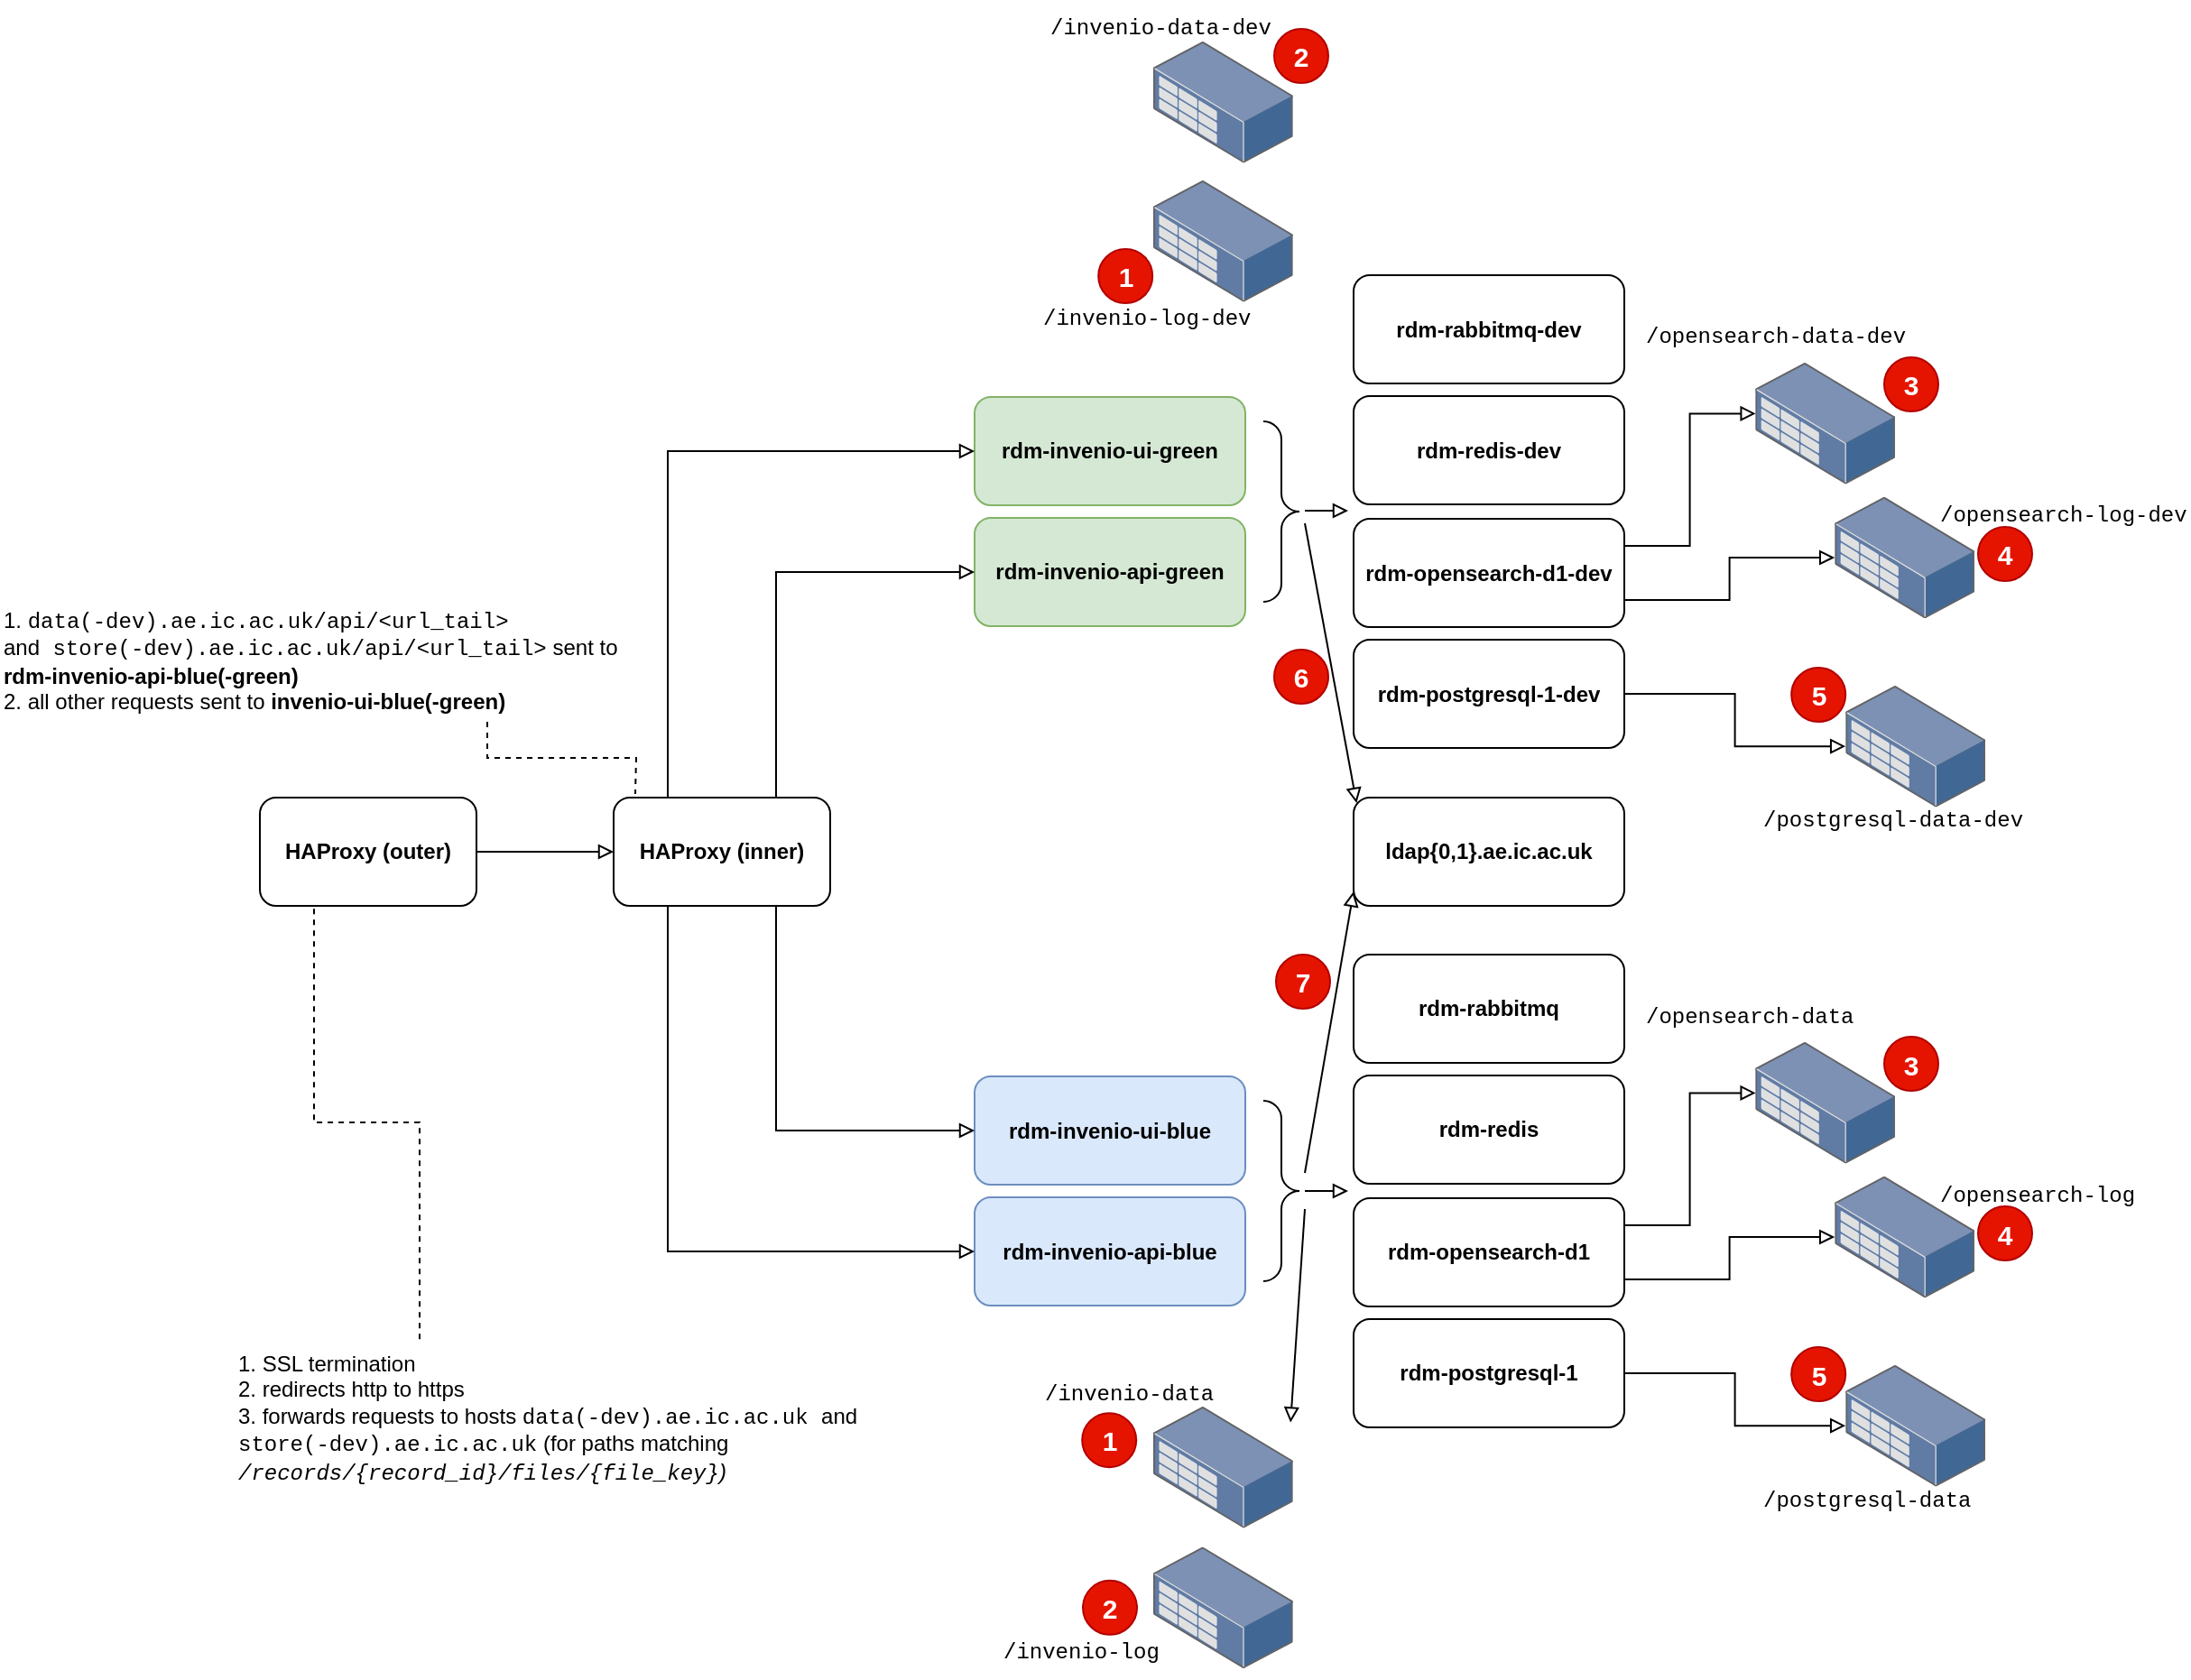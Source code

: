 <mxfile version="24.0.4" type="device">
  <diagram name="Page-1" id="nVotaBMBcOUi8ZcSs_nK">
    <mxGraphModel dx="2364" dy="1555" grid="1" gridSize="10" guides="1" tooltips="1" connect="1" arrows="1" fold="1" page="1" pageScale="1" pageWidth="1169" pageHeight="827" math="0" shadow="0">
      <root>
        <mxCell id="0" />
        <mxCell id="1" parent="0" />
        <mxCell id="W2W0EHCvLcg0L5Kenefl-134" value="&lt;b&gt;rdm-invenio-ui-blue&lt;/b&gt;" style="rounded=1;whiteSpace=wrap;html=1;container=0;fillColor=#dae8fc;strokeColor=#6c8ebf;" parent="1" vertex="1">
          <mxGeometry x="350" y="576.5" width="150" height="60" as="geometry" />
        </mxCell>
        <mxCell id="W2W0EHCvLcg0L5Kenefl-135" value="&lt;b&gt;rdm-invenio-api-blue&lt;/b&gt;" style="rounded=1;whiteSpace=wrap;html=1;container=0;fillColor=#dae8fc;strokeColor=#6c8ebf;" parent="1" vertex="1">
          <mxGeometry x="350" y="643.5" width="150" height="60" as="geometry" />
        </mxCell>
        <mxCell id="W2W0EHCvLcg0L5Kenefl-136" value="" style="endArrow=block;html=1;rounded=0;endFill=0;" parent="1" edge="1">
          <mxGeometry width="50" height="50" relative="1" as="geometry">
            <mxPoint x="533" y="640" as="sourcePoint" />
            <mxPoint x="557" y="640" as="targetPoint" />
          </mxGeometry>
        </mxCell>
        <mxCell id="W2W0EHCvLcg0L5Kenefl-141" value="&lt;b&gt;rdm-rabbitmq&lt;/b&gt;" style="rounded=1;whiteSpace=wrap;html=1;container=0;" parent="1" vertex="1">
          <mxGeometry x="560" y="509" width="150" height="60" as="geometry" />
        </mxCell>
        <mxCell id="W2W0EHCvLcg0L5Kenefl-142" value="&lt;b&gt;rdm-redis&lt;/b&gt;" style="rounded=1;whiteSpace=wrap;html=1;container=0;" parent="1" vertex="1">
          <mxGeometry x="560" y="576" width="150" height="60" as="geometry" />
        </mxCell>
        <mxCell id="W2W0EHCvLcg0L5Kenefl-143" style="edgeStyle=orthogonalEdgeStyle;rounded=0;orthogonalLoop=1;jettySize=auto;html=1;exitX=1;exitY=0.75;exitDx=0;exitDy=0;endArrow=block;endFill=0;" parent="1" source="W2W0EHCvLcg0L5Kenefl-144" target="W2W0EHCvLcg0L5Kenefl-163" edge="1">
          <mxGeometry relative="1" as="geometry" />
        </mxCell>
        <mxCell id="W2W0EHCvLcg0L5Kenefl-144" value="&lt;b&gt;rdm-opensearch-d1&lt;/b&gt;" style="rounded=1;whiteSpace=wrap;html=1;container=0;" parent="1" vertex="1">
          <mxGeometry x="560" y="644" width="150" height="60" as="geometry" />
        </mxCell>
        <mxCell id="W2W0EHCvLcg0L5Kenefl-145" style="edgeStyle=orthogonalEdgeStyle;rounded=0;orthogonalLoop=1;jettySize=auto;html=1;exitX=1;exitY=0.5;exitDx=0;exitDy=0;endArrow=block;endFill=0;" parent="1" source="W2W0EHCvLcg0L5Kenefl-146" target="W2W0EHCvLcg0L5Kenefl-166" edge="1">
          <mxGeometry relative="1" as="geometry" />
        </mxCell>
        <mxCell id="W2W0EHCvLcg0L5Kenefl-146" value="&lt;b&gt;rdm-postgresql-1&lt;/b&gt;" style="rounded=1;whiteSpace=wrap;html=1;container=0;" parent="1" vertex="1">
          <mxGeometry x="560" y="711" width="150" height="60" as="geometry" />
        </mxCell>
        <mxCell id="W2W0EHCvLcg0L5Kenefl-151" style="edgeStyle=orthogonalEdgeStyle;rounded=0;orthogonalLoop=1;jettySize=auto;html=1;exitX=1;exitY=0.25;exitDx=0;exitDy=0;entryX=0.003;entryY=0.42;entryDx=0;entryDy=0;entryPerimeter=0;endArrow=block;endFill=0;" parent="1" source="W2W0EHCvLcg0L5Kenefl-144" target="W2W0EHCvLcg0L5Kenefl-148" edge="1">
          <mxGeometry relative="1" as="geometry" />
        </mxCell>
        <mxCell id="W2W0EHCvLcg0L5Kenefl-154" value="&lt;b&gt;&lt;font style=&quot;font-size: 15px;&quot;&gt;5&lt;/font&gt;&lt;/b&gt;" style="ellipse;whiteSpace=wrap;html=1;aspect=fixed;fillColor=#e51400;fontColor=#ffffff;strokeColor=#B20000;container=0;" parent="1" vertex="1">
          <mxGeometry x="802.6" y="726.5" width="30" height="30" as="geometry" />
        </mxCell>
        <mxCell id="W2W0EHCvLcg0L5Kenefl-156" value="" style="image;points=[];aspect=fixed;html=1;align=center;shadow=0;dashed=0;image=img/lib/allied_telesis/storage/Datacenter_Server_Rack_Storage_Unit_Small.svg;container=0;" parent="1" vertex="1">
          <mxGeometry x="449" y="837.3" width="77.4" height="67.2" as="geometry" />
        </mxCell>
        <mxCell id="W2W0EHCvLcg0L5Kenefl-157" value="&lt;font face=&quot;Courier New&quot;&gt;/invenio-log&lt;/font&gt;" style="text;html=1;align=left;verticalAlign=middle;whiteSpace=wrap;rounded=0;container=0;" parent="1" vertex="1">
          <mxGeometry x="363.6" y="880" width="140" height="30" as="geometry" />
        </mxCell>
        <mxCell id="W2W0EHCvLcg0L5Kenefl-158" value="&lt;span style=&quot;font-size: 15px;&quot;&gt;&lt;b&gt;2&lt;/b&gt;&lt;/span&gt;" style="ellipse;whiteSpace=wrap;html=1;aspect=fixed;fillColor=#e51400;fontColor=#ffffff;strokeColor=#B20000;container=0;" parent="1" vertex="1">
          <mxGeometry x="410.0" y="855.9" width="30" height="30" as="geometry" />
        </mxCell>
        <mxCell id="W2W0EHCvLcg0L5Kenefl-163" value="" style="image;points=[];aspect=fixed;html=1;align=center;shadow=0;dashed=0;image=img/lib/allied_telesis/storage/Datacenter_Server_Rack_Storage_Unit_Small.svg;container=0;" parent="1" vertex="1">
          <mxGeometry x="826.6" y="631.9" width="77.4" height="67.2" as="geometry" />
        </mxCell>
        <mxCell id="W2W0EHCvLcg0L5Kenefl-164" value="&lt;font face=&quot;Courier New&quot;&gt;/opensearch-log&lt;/font&gt;" style="text;html=1;align=left;verticalAlign=middle;whiteSpace=wrap;rounded=0;container=0;" parent="1" vertex="1">
          <mxGeometry x="883" y="626.7" width="140" height="30" as="geometry" />
        </mxCell>
        <mxCell id="W2W0EHCvLcg0L5Kenefl-165" value="&lt;b&gt;&lt;font style=&quot;font-size: 15px;&quot;&gt;4&lt;/font&gt;&lt;/b&gt;" style="ellipse;whiteSpace=wrap;html=1;aspect=fixed;fillColor=#e51400;fontColor=#ffffff;strokeColor=#B20000;container=0;" parent="1" vertex="1">
          <mxGeometry x="906" y="648.5" width="30" height="30" as="geometry" />
        </mxCell>
        <mxCell id="W2W0EHCvLcg0L5Kenefl-166" value="" style="image;points=[];aspect=fixed;html=1;align=center;shadow=0;dashed=0;image=img/lib/allied_telesis/storage/Datacenter_Server_Rack_Storage_Unit_Small.svg;container=0;" parent="1" vertex="1">
          <mxGeometry x="832.6" y="736.5" width="77.4" height="67.2" as="geometry" />
        </mxCell>
        <mxCell id="W2W0EHCvLcg0L5Kenefl-167" value="&lt;font face=&quot;Courier New&quot;&gt;/postgresql-data&lt;/font&gt;" style="text;html=1;align=left;verticalAlign=middle;whiteSpace=wrap;rounded=0;container=0;" parent="1" vertex="1">
          <mxGeometry x="785.3" y="795.5" width="160" height="30" as="geometry" />
        </mxCell>
        <mxCell id="W2W0EHCvLcg0L5Kenefl-170" value="&lt;b&gt;&lt;font style=&quot;font-size: 15px;&quot;&gt;7&lt;/font&gt;&lt;/b&gt;" style="ellipse;whiteSpace=wrap;html=1;aspect=fixed;fillColor=#e51400;fontColor=#ffffff;strokeColor=#B20000;container=0;" parent="1" vertex="1">
          <mxGeometry x="517" y="509" width="30" height="30" as="geometry" />
        </mxCell>
        <mxCell id="W2W0EHCvLcg0L5Kenefl-11" value="&lt;b&gt;rdm-invenio-ui-green&lt;/b&gt;" style="rounded=1;whiteSpace=wrap;html=1;container=0;fillColor=#d5e8d4;strokeColor=#82b366;" parent="1" vertex="1">
          <mxGeometry x="350" y="200" width="150" height="60" as="geometry" />
        </mxCell>
        <mxCell id="W2W0EHCvLcg0L5Kenefl-13" value="&lt;b&gt;rdm-invenio-api-green&lt;/b&gt;" style="rounded=1;whiteSpace=wrap;html=1;container=0;fillColor=#d5e8d4;strokeColor=#82b366;" parent="1" vertex="1">
          <mxGeometry x="350" y="267" width="150" height="60" as="geometry" />
        </mxCell>
        <mxCell id="W2W0EHCvLcg0L5Kenefl-24" value="" style="endArrow=block;html=1;rounded=0;endFill=0;" parent="1" edge="1">
          <mxGeometry width="50" height="50" relative="1" as="geometry">
            <mxPoint x="533" y="263" as="sourcePoint" />
            <mxPoint x="557" y="263" as="targetPoint" />
          </mxGeometry>
        </mxCell>
        <mxCell id="W2W0EHCvLcg0L5Kenefl-1" value="&lt;b&gt;rdm-rabbitmq-dev&lt;/b&gt;" style="rounded=1;whiteSpace=wrap;html=1;container=0;" parent="1" vertex="1">
          <mxGeometry x="560" y="132.5" width="150" height="60" as="geometry" />
        </mxCell>
        <mxCell id="W2W0EHCvLcg0L5Kenefl-2" value="&lt;b&gt;rdm-redis-dev&lt;/b&gt;" style="rounded=1;whiteSpace=wrap;html=1;container=0;" parent="1" vertex="1">
          <mxGeometry x="560" y="199.5" width="150" height="60" as="geometry" />
        </mxCell>
        <mxCell id="W2W0EHCvLcg0L5Kenefl-61" style="edgeStyle=orthogonalEdgeStyle;rounded=0;orthogonalLoop=1;jettySize=auto;html=1;exitX=1;exitY=0.75;exitDx=0;exitDy=0;endArrow=block;endFill=0;" parent="1" source="W2W0EHCvLcg0L5Kenefl-3" target="W2W0EHCvLcg0L5Kenefl-51" edge="1">
          <mxGeometry relative="1" as="geometry" />
        </mxCell>
        <mxCell id="W2W0EHCvLcg0L5Kenefl-3" value="&lt;b&gt;rdm-opensearch-d1-dev&lt;/b&gt;" style="rounded=1;whiteSpace=wrap;html=1;container=0;" parent="1" vertex="1">
          <mxGeometry x="560" y="267.5" width="150" height="60" as="geometry" />
        </mxCell>
        <mxCell id="W2W0EHCvLcg0L5Kenefl-60" style="edgeStyle=orthogonalEdgeStyle;rounded=0;orthogonalLoop=1;jettySize=auto;html=1;exitX=1;exitY=0.5;exitDx=0;exitDy=0;endArrow=block;endFill=0;" parent="1" source="W2W0EHCvLcg0L5Kenefl-4" target="W2W0EHCvLcg0L5Kenefl-54" edge="1">
          <mxGeometry relative="1" as="geometry" />
        </mxCell>
        <mxCell id="W2W0EHCvLcg0L5Kenefl-4" value="&lt;b&gt;rdm-postgresql-1-dev&lt;/b&gt;" style="rounded=1;whiteSpace=wrap;html=1;container=0;" parent="1" vertex="1">
          <mxGeometry x="560" y="334.5" width="150" height="60" as="geometry" />
        </mxCell>
        <mxCell id="W2W0EHCvLcg0L5Kenefl-56" style="edgeStyle=orthogonalEdgeStyle;rounded=0;orthogonalLoop=1;jettySize=auto;html=1;exitX=1;exitY=0.25;exitDx=0;exitDy=0;entryX=0.003;entryY=0.42;entryDx=0;entryDy=0;entryPerimeter=0;endArrow=block;endFill=0;" parent="1" source="W2W0EHCvLcg0L5Kenefl-3" target="W2W0EHCvLcg0L5Kenefl-48" edge="1">
          <mxGeometry relative="1" as="geometry" />
        </mxCell>
        <mxCell id="W2W0EHCvLcg0L5Kenefl-89" value="&lt;span style=&quot;font-size: 15px;&quot;&gt;&lt;b&gt;2&lt;/b&gt;&lt;/span&gt;" style="ellipse;whiteSpace=wrap;html=1;aspect=fixed;fillColor=#e51400;fontColor=#ffffff;strokeColor=#B20000;container=0;" parent="1" vertex="1">
          <mxGeometry x="516" y="-4" width="30" height="30" as="geometry" />
        </mxCell>
        <mxCell id="W2W0EHCvLcg0L5Kenefl-92" value="&lt;b&gt;&lt;font style=&quot;font-size: 15px;&quot;&gt;5&lt;/font&gt;&lt;/b&gt;" style="ellipse;whiteSpace=wrap;html=1;aspect=fixed;fillColor=#e51400;fontColor=#ffffff;strokeColor=#B20000;container=0;" parent="1" vertex="1">
          <mxGeometry x="802.6" y="350" width="30" height="30" as="geometry" />
        </mxCell>
        <mxCell id="W2W0EHCvLcg0L5Kenefl-123" value="" style="image;points=[];aspect=fixed;html=1;align=center;shadow=0;dashed=0;image=img/lib/allied_telesis/storage/Datacenter_Server_Rack_Storage_Unit_Small.svg;container=0;" parent="1" vertex="1">
          <mxGeometry x="449" y="80" width="77.4" height="67.2" as="geometry" />
        </mxCell>
        <mxCell id="W2W0EHCvLcg0L5Kenefl-124" value="&lt;font face=&quot;Courier New&quot;&gt;/invenio-log-dev&lt;/font&gt;" style="text;html=1;align=left;verticalAlign=middle;whiteSpace=wrap;rounded=0;container=0;" parent="1" vertex="1">
          <mxGeometry x="386" y="141" width="140" height="30" as="geometry" />
        </mxCell>
        <mxCell id="W2W0EHCvLcg0L5Kenefl-126" value="&lt;b&gt;&lt;font style=&quot;font-size: 15px;&quot;&gt;1&lt;/font&gt;&lt;/b&gt;" style="ellipse;whiteSpace=wrap;html=1;aspect=fixed;fillColor=#e51400;fontColor=#ffffff;strokeColor=#B20000;container=0;" parent="1" vertex="1">
          <mxGeometry x="418.6" y="118" width="30" height="30" as="geometry" />
        </mxCell>
        <mxCell id="W2W0EHCvLcg0L5Kenefl-131" value="&lt;b&gt;&lt;font style=&quot;font-size: 15px;&quot;&gt;6&lt;/font&gt;&lt;/b&gt;" style="ellipse;whiteSpace=wrap;html=1;aspect=fixed;fillColor=#e51400;fontColor=#ffffff;strokeColor=#B20000;container=0;" parent="1" vertex="1">
          <mxGeometry x="516" y="340" width="30" height="30" as="geometry" />
        </mxCell>
        <mxCell id="W2W0EHCvLcg0L5Kenefl-51" value="" style="image;points=[];aspect=fixed;html=1;align=center;shadow=0;dashed=0;image=img/lib/allied_telesis/storage/Datacenter_Server_Rack_Storage_Unit_Small.svg;container=0;" parent="1" vertex="1">
          <mxGeometry x="826.6" y="255.4" width="77.4" height="67.2" as="geometry" />
        </mxCell>
        <mxCell id="W2W0EHCvLcg0L5Kenefl-52" value="&lt;font face=&quot;Courier New&quot;&gt;/opensearch-log-dev&lt;/font&gt;" style="text;html=1;align=left;verticalAlign=middle;whiteSpace=wrap;rounded=0;container=0;" parent="1" vertex="1">
          <mxGeometry x="883" y="250.2" width="140" height="30" as="geometry" />
        </mxCell>
        <mxCell id="W2W0EHCvLcg0L5Kenefl-91" value="&lt;b&gt;&lt;font style=&quot;font-size: 15px;&quot;&gt;4&lt;/font&gt;&lt;/b&gt;" style="ellipse;whiteSpace=wrap;html=1;aspect=fixed;fillColor=#e51400;fontColor=#ffffff;strokeColor=#B20000;container=0;" parent="1" vertex="1">
          <mxGeometry x="906" y="272" width="30" height="30" as="geometry" />
        </mxCell>
        <mxCell id="W2W0EHCvLcg0L5Kenefl-54" value="" style="image;points=[];aspect=fixed;html=1;align=center;shadow=0;dashed=0;image=img/lib/allied_telesis/storage/Datacenter_Server_Rack_Storage_Unit_Small.svg;container=0;" parent="1" vertex="1">
          <mxGeometry x="832.6" y="360" width="77.4" height="67.2" as="geometry" />
        </mxCell>
        <mxCell id="W2W0EHCvLcg0L5Kenefl-55" value="&lt;font face=&quot;Courier New&quot;&gt;/postgresql-data-dev&lt;/font&gt;" style="text;html=1;align=left;verticalAlign=middle;whiteSpace=wrap;rounded=0;container=0;" parent="1" vertex="1">
          <mxGeometry x="785.3" y="419" width="160" height="30" as="geometry" />
        </mxCell>
        <mxCell id="aZDsYoPb3S_wMQlM8x7_-1" value="&lt;b&gt;ldap{0,1}.ae.ic.ac.uk&lt;/b&gt;" style="rounded=1;whiteSpace=wrap;html=1;container=0;" parent="1" vertex="1">
          <mxGeometry x="560" y="422" width="150" height="60" as="geometry" />
        </mxCell>
        <mxCell id="W2W0EHCvLcg0L5Kenefl-20" value="" style="image;points=[];aspect=fixed;html=1;align=center;shadow=0;dashed=0;image=img/lib/allied_telesis/storage/Datacenter_Server_Rack_Storage_Unit_Small.svg;container=0;" parent="1" vertex="1">
          <mxGeometry x="449" y="3" width="77.4" height="67.2" as="geometry" />
        </mxCell>
        <mxCell id="W2W0EHCvLcg0L5Kenefl-25" value="&lt;font face=&quot;Courier New&quot;&gt;/invenio-data-dev&lt;/font&gt;" style="text;html=1;align=left;verticalAlign=middle;whiteSpace=wrap;rounded=0;container=0;" parent="1" vertex="1">
          <mxGeometry x="390" y="-20" width="140" height="30" as="geometry" />
        </mxCell>
        <mxCell id="W2W0EHCvLcg0L5Kenefl-48" value="" style="image;points=[];aspect=fixed;html=1;align=center;shadow=0;dashed=0;image=img/lib/allied_telesis/storage/Datacenter_Server_Rack_Storage_Unit_Small.svg;container=0;" parent="1" vertex="1">
          <mxGeometry x="782.6" y="181" width="77.4" height="67.2" as="geometry" />
        </mxCell>
        <mxCell id="W2W0EHCvLcg0L5Kenefl-49" value="&lt;font face=&quot;Courier New&quot;&gt;/opensearch-data-dev&lt;/font&gt;" style="text;html=1;align=left;verticalAlign=middle;whiteSpace=wrap;rounded=0;container=0;" parent="1" vertex="1">
          <mxGeometry x="720" y="151" width="150" height="30" as="geometry" />
        </mxCell>
        <mxCell id="W2W0EHCvLcg0L5Kenefl-90" value="&lt;b&gt;&lt;font style=&quot;font-size: 15px;&quot;&gt;3&lt;/font&gt;&lt;/b&gt;" style="ellipse;whiteSpace=wrap;html=1;aspect=fixed;fillColor=#e51400;fontColor=#ffffff;strokeColor=#B20000;container=0;" parent="1" vertex="1">
          <mxGeometry x="854" y="178" width="30" height="30" as="geometry" />
        </mxCell>
        <mxCell id="W2W0EHCvLcg0L5Kenefl-138" value="" style="image;points=[];aspect=fixed;html=1;align=center;shadow=0;dashed=0;image=img/lib/allied_telesis/storage/Datacenter_Server_Rack_Storage_Unit_Small.svg;container=0;" parent="1" vertex="1">
          <mxGeometry x="449" y="759.5" width="77.4" height="67.2" as="geometry" />
        </mxCell>
        <mxCell id="W2W0EHCvLcg0L5Kenefl-139" value="&lt;font face=&quot;Courier New&quot;&gt;/invenio-data&lt;/font&gt;" style="text;html=1;align=left;verticalAlign=middle;whiteSpace=wrap;rounded=0;container=0;" parent="1" vertex="1">
          <mxGeometry x="386.6" y="736.5" width="140" height="30" as="geometry" />
        </mxCell>
        <mxCell id="W2W0EHCvLcg0L5Kenefl-153" value="&lt;b&gt;&lt;font style=&quot;font-size: 15px;&quot;&gt;1&lt;/font&gt;&lt;/b&gt;" style="ellipse;whiteSpace=wrap;html=1;aspect=fixed;fillColor=#e51400;fontColor=#ffffff;strokeColor=#B20000;container=0;" parent="1" vertex="1">
          <mxGeometry x="409.6" y="763.1" width="30" height="30" as="geometry" />
        </mxCell>
        <mxCell id="W2W0EHCvLcg0L5Kenefl-148" value="" style="image;points=[];aspect=fixed;html=1;align=center;shadow=0;dashed=0;image=img/lib/allied_telesis/storage/Datacenter_Server_Rack_Storage_Unit_Small.svg;container=0;" parent="1" vertex="1">
          <mxGeometry x="782.6" y="557.5" width="77.4" height="67.2" as="geometry" />
        </mxCell>
        <mxCell id="W2W0EHCvLcg0L5Kenefl-149" value="&lt;font face=&quot;Courier New&quot;&gt;/opensearch-data&lt;/font&gt;" style="text;html=1;align=left;verticalAlign=middle;whiteSpace=wrap;rounded=0;container=0;" parent="1" vertex="1">
          <mxGeometry x="720" y="527.5" width="150" height="30" as="geometry" />
        </mxCell>
        <mxCell id="W2W0EHCvLcg0L5Kenefl-150" value="&lt;b&gt;&lt;font style=&quot;font-size: 15px;&quot;&gt;3&lt;/font&gt;&lt;/b&gt;" style="ellipse;whiteSpace=wrap;html=1;aspect=fixed;fillColor=#e51400;fontColor=#ffffff;strokeColor=#B20000;container=0;" parent="1" vertex="1">
          <mxGeometry x="854" y="554.5" width="30" height="30" as="geometry" />
        </mxCell>
        <mxCell id="aZDsYoPb3S_wMQlM8x7_-5" value="" style="labelPosition=right;align=left;strokeWidth=1;shape=mxgraph.mockup.markup.curlyBrace;html=1;shadow=0;dashed=0;strokeColor=#000000;direction=north;container=0;flipH=1;" parent="1" vertex="1">
          <mxGeometry x="510" y="590" width="20" height="100" as="geometry" />
        </mxCell>
        <mxCell id="aZDsYoPb3S_wMQlM8x7_-7" value="" style="labelPosition=right;align=left;strokeWidth=1;shape=mxgraph.mockup.markup.curlyBrace;html=1;shadow=0;dashed=0;strokeColor=#000000;direction=north;container=0;flipH=1;" parent="1" vertex="1">
          <mxGeometry x="510" y="213.5" width="20" height="100" as="geometry" />
        </mxCell>
        <mxCell id="aZDsYoPb3S_wMQlM8x7_-8" value="" style="endArrow=block;html=1;rounded=0;endFill=0;" parent="1" edge="1">
          <mxGeometry width="50" height="50" relative="1" as="geometry">
            <mxPoint x="533" y="630" as="sourcePoint" />
            <mxPoint x="560" y="474" as="targetPoint" />
          </mxGeometry>
        </mxCell>
        <mxCell id="aZDsYoPb3S_wMQlM8x7_-9" value="" style="endArrow=block;html=1;rounded=0;endFill=0;entryX=0.011;entryY=0.05;entryDx=0;entryDy=0;entryPerimeter=0;" parent="1" target="aZDsYoPb3S_wMQlM8x7_-1" edge="1">
          <mxGeometry width="50" height="50" relative="1" as="geometry">
            <mxPoint x="533" y="270" as="sourcePoint" />
            <mxPoint x="580" y="290" as="targetPoint" />
          </mxGeometry>
        </mxCell>
        <mxCell id="aZDsYoPb3S_wMQlM8x7_-11" value="" style="endArrow=block;html=1;rounded=0;endFill=0;entryX=0.983;entryY=0.131;entryDx=0;entryDy=0;entryPerimeter=0;" parent="1" target="W2W0EHCvLcg0L5Kenefl-138" edge="1">
          <mxGeometry width="50" height="50" relative="1" as="geometry">
            <mxPoint x="533" y="650" as="sourcePoint" />
            <mxPoint x="640" y="760" as="targetPoint" />
          </mxGeometry>
        </mxCell>
        <mxCell id="aZDsYoPb3S_wMQlM8x7_-25" style="edgeStyle=orthogonalEdgeStyle;rounded=0;orthogonalLoop=1;jettySize=auto;html=1;exitX=0.25;exitY=0;exitDx=0;exitDy=0;entryX=0;entryY=0.5;entryDx=0;entryDy=0;endArrow=block;endFill=0;" parent="1" source="aZDsYoPb3S_wMQlM8x7_-16" target="W2W0EHCvLcg0L5Kenefl-11" edge="1">
          <mxGeometry relative="1" as="geometry" />
        </mxCell>
        <mxCell id="aZDsYoPb3S_wMQlM8x7_-26" style="edgeStyle=orthogonalEdgeStyle;rounded=0;orthogonalLoop=1;jettySize=auto;html=1;exitX=0.75;exitY=0;exitDx=0;exitDy=0;entryX=0;entryY=0.5;entryDx=0;entryDy=0;endArrow=block;endFill=0;" parent="1" source="aZDsYoPb3S_wMQlM8x7_-16" target="W2W0EHCvLcg0L5Kenefl-13" edge="1">
          <mxGeometry relative="1" as="geometry" />
        </mxCell>
        <mxCell id="aZDsYoPb3S_wMQlM8x7_-27" style="edgeStyle=orthogonalEdgeStyle;rounded=0;orthogonalLoop=1;jettySize=auto;html=1;exitX=0.25;exitY=1;exitDx=0;exitDy=0;entryX=0;entryY=0.5;entryDx=0;entryDy=0;endArrow=block;endFill=0;" parent="1" source="aZDsYoPb3S_wMQlM8x7_-16" target="W2W0EHCvLcg0L5Kenefl-135" edge="1">
          <mxGeometry relative="1" as="geometry" />
        </mxCell>
        <mxCell id="aZDsYoPb3S_wMQlM8x7_-28" style="edgeStyle=orthogonalEdgeStyle;rounded=0;orthogonalLoop=1;jettySize=auto;html=1;exitX=0.75;exitY=1;exitDx=0;exitDy=0;entryX=0;entryY=0.5;entryDx=0;entryDy=0;endArrow=block;endFill=0;" parent="1" source="aZDsYoPb3S_wMQlM8x7_-16" target="W2W0EHCvLcg0L5Kenefl-134" edge="1">
          <mxGeometry relative="1" as="geometry" />
        </mxCell>
        <mxCell id="aZDsYoPb3S_wMQlM8x7_-16" value="&lt;b&gt;HAProxy (inner)&lt;/b&gt;" style="rounded=1;whiteSpace=wrap;html=1;" parent="1" vertex="1">
          <mxGeometry x="150" y="422" width="120" height="60" as="geometry" />
        </mxCell>
        <mxCell id="aZDsYoPb3S_wMQlM8x7_-21" style="edgeStyle=orthogonalEdgeStyle;rounded=0;orthogonalLoop=1;jettySize=auto;html=1;exitX=1;exitY=0.5;exitDx=0;exitDy=0;entryX=0;entryY=0.5;entryDx=0;entryDy=0;endArrow=block;endFill=0;" parent="1" source="aZDsYoPb3S_wMQlM8x7_-17" target="aZDsYoPb3S_wMQlM8x7_-16" edge="1">
          <mxGeometry relative="1" as="geometry" />
        </mxCell>
        <mxCell id="aZDsYoPb3S_wMQlM8x7_-17" value="&lt;b&gt;HAProxy (outer)&lt;/b&gt;" style="rounded=1;whiteSpace=wrap;html=1;" parent="1" vertex="1">
          <mxGeometry x="-46" y="422" width="120" height="60" as="geometry" />
        </mxCell>
        <mxCell id="949L29wOi8yvVeY65Ukw-3" style="edgeStyle=orthogonalEdgeStyle;rounded=0;orthogonalLoop=1;jettySize=auto;html=1;exitX=0.25;exitY=0;exitDx=0;exitDy=0;entryX=0.25;entryY=1;entryDx=0;entryDy=0;endArrow=none;endFill=0;dashed=1;" edge="1" parent="1" source="949L29wOi8yvVeY65Ukw-1" target="aZDsYoPb3S_wMQlM8x7_-17">
          <mxGeometry relative="1" as="geometry" />
        </mxCell>
        <mxCell id="949L29wOi8yvVeY65Ukw-1" value="&lt;div&gt;1. SSL termination&lt;/div&gt;&lt;div&gt;2. redirects http to https&lt;/div&gt;&lt;div&gt;&lt;span style=&quot;background-color: initial;&quot;&gt;3. forwards requests to hosts&amp;nbsp;&lt;/span&gt;&lt;span style=&quot;font-family: &amp;quot;Courier New&amp;quot;; background-color: initial;&quot;&gt;data(-dev).ae.ic.ac.uk &lt;/span&gt;&lt;span style=&quot;background-color: initial;&quot;&gt;&lt;font face=&quot;Helvetica&quot;&gt;and&lt;/font&gt;&lt;/span&gt;&lt;/div&gt;&lt;div&gt;&lt;div&gt;&lt;div&gt;&lt;span style=&quot;font-family: &amp;quot;Courier New&amp;quot;;&quot;&gt;store(-dev).ae.ic.ac.uk&lt;/span&gt;&amp;nbsp;(for paths&lt;font face=&quot;Helvetica&quot;&gt;&amp;nbsp;matching&amp;nbsp;&lt;/font&gt;&lt;/div&gt;&lt;div&gt;&lt;span style=&quot;background-color: initial;&quot;&gt;&lt;i&gt;&lt;font face=&quot;Courier New&quot;&gt;/records/{record_id}/files/{file_key}&lt;/font&gt;&lt;font face=&quot;Helvetica&quot;&gt;)&lt;/font&gt;&lt;/i&gt;&lt;/span&gt;&lt;/div&gt;&lt;/div&gt;&lt;/div&gt;" style="text;html=1;align=left;verticalAlign=top;whiteSpace=wrap;rounded=0;" vertex="1" parent="1">
          <mxGeometry x="-60" y="722.1" width="410" height="71" as="geometry" />
        </mxCell>
        <mxCell id="949L29wOi8yvVeY65Ukw-4" value="1. &lt;font face=&quot;Courier New&quot;&gt;data(-dev).ae.ic.ac.uk/api/&amp;lt;url_tail&amp;gt; &lt;/font&gt;&lt;font face=&quot;Helvetica&quot;&gt;and&lt;/font&gt;&lt;font face=&quot;Courier New&quot;&gt;&amp;nbsp;&lt;/font&gt;&lt;span style=&quot;font-family: &amp;quot;Courier New&amp;quot;;&quot;&gt;store(-dev).ae.ic.ac.uk/api/&amp;lt;url_tail&amp;gt;&lt;/span&gt;&lt;font face=&quot;Helvetica&quot;&gt;&amp;nbsp;sent to &lt;b style=&quot;&quot;&gt;rdm-invenio-api-blue(-green)&lt;/b&gt;&lt;/font&gt;&lt;div&gt;&lt;font face=&quot;Helvetica&quot;&gt;2. all other requests sent to&amp;nbsp;&lt;/font&gt;&lt;b style=&quot;background-color: initial;&quot;&gt;invenio-ui-blue(-green)&lt;/b&gt;&lt;span style=&quot;background-color: initial;&quot;&gt;&amp;nbsp;&lt;/span&gt;&lt;/div&gt;" style="text;html=1;align=left;verticalAlign=top;whiteSpace=wrap;rounded=0;" vertex="1" parent="1">
          <mxGeometry x="-190" y="310" width="360" height="70" as="geometry" />
        </mxCell>
        <mxCell id="949L29wOi8yvVeY65Ukw-6" style="edgeStyle=orthogonalEdgeStyle;rounded=0;orthogonalLoop=1;jettySize=auto;html=1;exitX=0.75;exitY=1;exitDx=0;exitDy=0;dashed=1;endArrow=none;endFill=0;" edge="1" parent="1" source="949L29wOi8yvVeY65Ukw-4">
          <mxGeometry relative="1" as="geometry">
            <mxPoint x="162" y="420" as="targetPoint" />
          </mxGeometry>
        </mxCell>
      </root>
    </mxGraphModel>
  </diagram>
</mxfile>
